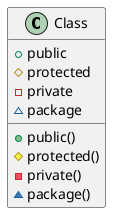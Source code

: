 @startuml question4
skinparam backgroundColor transparent

Class Class {
  +public 
  #protected 
  -private 
  ~package

  +public()
  #protected() 
  -private()
  ~package()
}
@enduml